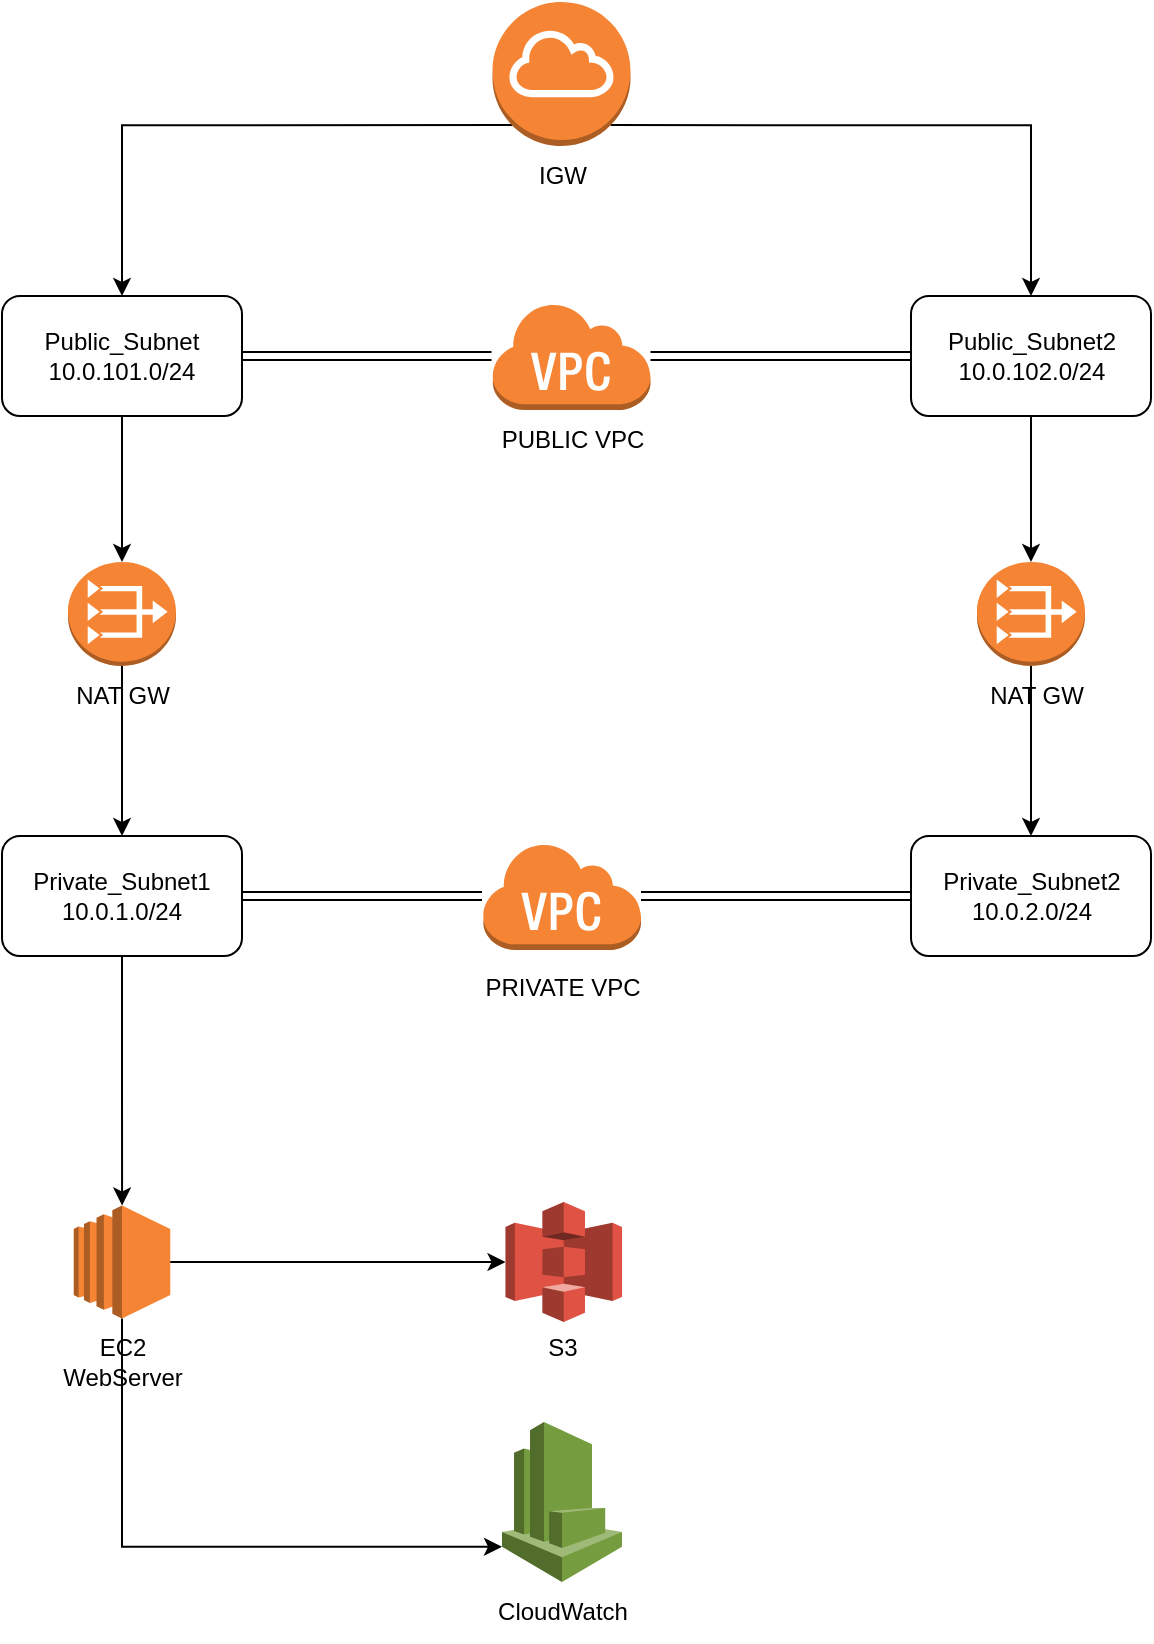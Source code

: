 <mxfile version="26.1.1">
  <diagram name="Página-1" id="Odm7TwpVm5W64g83-p_7">
    <mxGraphModel grid="1" page="1" gridSize="10" guides="1" tooltips="1" connect="1" arrows="1" fold="1" pageScale="1" pageWidth="827" pageHeight="1169" math="0" shadow="0">
      <root>
        <mxCell id="0" />
        <mxCell id="1" parent="0" />
        <mxCell id="Kuv2zokEB7GgPK0yxD3--23" style="edgeStyle=orthogonalEdgeStyle;rounded=0;orthogonalLoop=1;jettySize=auto;html=1;exitX=0.145;exitY=0.855;exitDx=0;exitDy=0;exitPerimeter=0;" edge="1" parent="1" source="Kuv2zokEB7GgPK0yxD3--1" target="Kuv2zokEB7GgPK0yxD3--13">
          <mxGeometry relative="1" as="geometry" />
        </mxCell>
        <mxCell id="Kuv2zokEB7GgPK0yxD3--24" style="edgeStyle=orthogonalEdgeStyle;rounded=0;orthogonalLoop=1;jettySize=auto;html=1;exitX=0.855;exitY=0.855;exitDx=0;exitDy=0;exitPerimeter=0;" edge="1" parent="1" source="Kuv2zokEB7GgPK0yxD3--1" target="Kuv2zokEB7GgPK0yxD3--14">
          <mxGeometry relative="1" as="geometry" />
        </mxCell>
        <mxCell id="Kuv2zokEB7GgPK0yxD3--1" value="" style="outlineConnect=0;dashed=0;verticalLabelPosition=bottom;verticalAlign=top;align=center;html=1;shape=mxgraph.aws3.internet_gateway;fillColor=#F58534;gradientColor=none;" vertex="1" parent="1">
          <mxGeometry x="365.25" width="69" height="72" as="geometry" />
        </mxCell>
        <mxCell id="Kuv2zokEB7GgPK0yxD3--2" value="" style="outlineConnect=0;dashed=0;verticalLabelPosition=bottom;verticalAlign=top;align=center;html=1;shape=mxgraph.aws3.virtual_private_cloud;fillColor=#F58534;gradientColor=none;" vertex="1" parent="1">
          <mxGeometry x="364.75" y="150" width="79.5" height="54" as="geometry" />
        </mxCell>
        <mxCell id="Kuv2zokEB7GgPK0yxD3--3" value="" style="outlineConnect=0;dashed=0;verticalLabelPosition=bottom;verticalAlign=top;align=center;html=1;shape=mxgraph.aws3.virtual_private_cloud;fillColor=#F58534;gradientColor=none;" vertex="1" parent="1">
          <mxGeometry x="360" y="420" width="79.5" height="54" as="geometry" />
        </mxCell>
        <mxCell id="Kuv2zokEB7GgPK0yxD3--4" value="PUBLIC VPC" style="text;html=1;align=center;verticalAlign=middle;resizable=0;points=[];autosize=1;strokeColor=none;fillColor=none;" vertex="1" parent="1">
          <mxGeometry x="359.5" y="204" width="90" height="30" as="geometry" />
        </mxCell>
        <mxCell id="Kuv2zokEB7GgPK0yxD3--7" value="PRIVATE VPC" style="text;html=1;align=center;verticalAlign=middle;resizable=0;points=[];autosize=1;strokeColor=none;fillColor=none;" vertex="1" parent="1">
          <mxGeometry x="349.75" y="478" width="100" height="30" as="geometry" />
        </mxCell>
        <mxCell id="Kuv2zokEB7GgPK0yxD3--8" value="IGW" style="text;html=1;align=center;verticalAlign=middle;resizable=0;points=[];autosize=1;strokeColor=none;fillColor=none;" vertex="1" parent="1">
          <mxGeometry x="374.75" y="72" width="50" height="30" as="geometry" />
        </mxCell>
        <mxCell id="Kuv2zokEB7GgPK0yxD3--25" style="edgeStyle=orthogonalEdgeStyle;rounded=0;orthogonalLoop=1;jettySize=auto;html=1;exitX=0.5;exitY=1;exitDx=0;exitDy=0;" edge="1" parent="1" source="Kuv2zokEB7GgPK0yxD3--13" target="Kuv2zokEB7GgPK0yxD3--19">
          <mxGeometry relative="1" as="geometry" />
        </mxCell>
        <mxCell id="Kuv2zokEB7GgPK0yxD3--29" style="edgeStyle=orthogonalEdgeStyle;rounded=0;orthogonalLoop=1;jettySize=auto;html=1;exitX=1;exitY=0.5;exitDx=0;exitDy=0;shape=link;" edge="1" parent="1" source="Kuv2zokEB7GgPK0yxD3--13" target="Kuv2zokEB7GgPK0yxD3--2">
          <mxGeometry relative="1" as="geometry" />
        </mxCell>
        <mxCell id="Kuv2zokEB7GgPK0yxD3--13" value="Public_Subnet&lt;br&gt;10.0.101.0/24" style="rounded=1;whiteSpace=wrap;html=1;" vertex="1" parent="1">
          <mxGeometry x="120" y="147" width="120" height="60" as="geometry" />
        </mxCell>
        <mxCell id="Kuv2zokEB7GgPK0yxD3--27" style="edgeStyle=orthogonalEdgeStyle;rounded=0;orthogonalLoop=1;jettySize=auto;html=1;exitX=0.5;exitY=1;exitDx=0;exitDy=0;" edge="1" parent="1" source="Kuv2zokEB7GgPK0yxD3--14" target="Kuv2zokEB7GgPK0yxD3--20">
          <mxGeometry relative="1" as="geometry" />
        </mxCell>
        <mxCell id="Kuv2zokEB7GgPK0yxD3--30" style="edgeStyle=orthogonalEdgeStyle;rounded=0;orthogonalLoop=1;jettySize=auto;html=1;shape=link;" edge="1" parent="1" source="Kuv2zokEB7GgPK0yxD3--14" target="Kuv2zokEB7GgPK0yxD3--2">
          <mxGeometry relative="1" as="geometry" />
        </mxCell>
        <mxCell id="Kuv2zokEB7GgPK0yxD3--14" value="Public_Subnet2&lt;br&gt;10.0.102.0/24" style="rounded=1;whiteSpace=wrap;html=1;" vertex="1" parent="1">
          <mxGeometry x="574.5" y="147" width="120" height="60" as="geometry" />
        </mxCell>
        <mxCell id="Kuv2zokEB7GgPK0yxD3--18" style="edgeStyle=orthogonalEdgeStyle;rounded=0;orthogonalLoop=1;jettySize=auto;html=1;shape=link;" edge="1" parent="1" source="Kuv2zokEB7GgPK0yxD3--15" target="Kuv2zokEB7GgPK0yxD3--3">
          <mxGeometry relative="1" as="geometry" />
        </mxCell>
        <mxCell id="Kuv2zokEB7GgPK0yxD3--15" value="Private_Subnet2&lt;br&gt;10.0.2.0/24" style="rounded=1;whiteSpace=wrap;html=1;" vertex="1" parent="1">
          <mxGeometry x="574.5" y="417" width="120" height="60" as="geometry" />
        </mxCell>
        <mxCell id="Kuv2zokEB7GgPK0yxD3--17" style="edgeStyle=orthogonalEdgeStyle;rounded=0;orthogonalLoop=1;jettySize=auto;html=1;exitX=1;exitY=0.5;exitDx=0;exitDy=0;shape=link;" edge="1" parent="1" source="Kuv2zokEB7GgPK0yxD3--16" target="Kuv2zokEB7GgPK0yxD3--3">
          <mxGeometry relative="1" as="geometry" />
        </mxCell>
        <mxCell id="Kuv2zokEB7GgPK0yxD3--34" style="edgeStyle=orthogonalEdgeStyle;rounded=0;orthogonalLoop=1;jettySize=auto;html=1;exitX=0.5;exitY=1;exitDx=0;exitDy=0;" edge="1" parent="1" source="Kuv2zokEB7GgPK0yxD3--16" target="Kuv2zokEB7GgPK0yxD3--31">
          <mxGeometry relative="1" as="geometry" />
        </mxCell>
        <mxCell id="Kuv2zokEB7GgPK0yxD3--16" value="Private_Subnet1&lt;br&gt;10.0.1.0/24" style="rounded=1;whiteSpace=wrap;html=1;" vertex="1" parent="1">
          <mxGeometry x="120" y="417" width="120" height="60" as="geometry" />
        </mxCell>
        <mxCell id="Kuv2zokEB7GgPK0yxD3--26" style="edgeStyle=orthogonalEdgeStyle;rounded=0;orthogonalLoop=1;jettySize=auto;html=1;exitX=0.5;exitY=1;exitDx=0;exitDy=0;exitPerimeter=0;" edge="1" parent="1" source="Kuv2zokEB7GgPK0yxD3--19" target="Kuv2zokEB7GgPK0yxD3--16">
          <mxGeometry relative="1" as="geometry" />
        </mxCell>
        <mxCell id="Kuv2zokEB7GgPK0yxD3--19" value="" style="outlineConnect=0;dashed=0;verticalLabelPosition=bottom;verticalAlign=top;align=center;html=1;shape=mxgraph.aws3.vpc_nat_gateway;fillColor=#F58534;gradientColor=none;" vertex="1" parent="1">
          <mxGeometry x="153" y="280" width="54" height="52" as="geometry" />
        </mxCell>
        <mxCell id="Kuv2zokEB7GgPK0yxD3--28" style="edgeStyle=orthogonalEdgeStyle;rounded=0;orthogonalLoop=1;jettySize=auto;html=1;exitX=0.5;exitY=1;exitDx=0;exitDy=0;exitPerimeter=0;" edge="1" parent="1" source="Kuv2zokEB7GgPK0yxD3--20" target="Kuv2zokEB7GgPK0yxD3--15">
          <mxGeometry relative="1" as="geometry" />
        </mxCell>
        <mxCell id="Kuv2zokEB7GgPK0yxD3--20" value="" style="outlineConnect=0;dashed=0;verticalLabelPosition=bottom;verticalAlign=top;align=center;html=1;shape=mxgraph.aws3.vpc_nat_gateway;fillColor=#F58534;gradientColor=none;" vertex="1" parent="1">
          <mxGeometry x="607.5" y="280" width="54" height="52" as="geometry" />
        </mxCell>
        <mxCell id="Kuv2zokEB7GgPK0yxD3--21" value="NAT GW" style="text;html=1;align=center;verticalAlign=middle;resizable=0;points=[];autosize=1;strokeColor=none;fillColor=none;" vertex="1" parent="1">
          <mxGeometry x="145" y="332" width="70" height="30" as="geometry" />
        </mxCell>
        <mxCell id="Kuv2zokEB7GgPK0yxD3--22" value="NAT GW" style="text;html=1;align=center;verticalAlign=middle;resizable=0;points=[];autosize=1;strokeColor=none;fillColor=none;" vertex="1" parent="1">
          <mxGeometry x="602" y="332" width="70" height="30" as="geometry" />
        </mxCell>
        <mxCell id="Kuv2zokEB7GgPK0yxD3--31" value="" style="outlineConnect=0;dashed=0;verticalLabelPosition=bottom;verticalAlign=top;align=center;html=1;shape=mxgraph.aws3.ec2;fillColor=#F58534;gradientColor=none;" vertex="1" parent="1">
          <mxGeometry x="155.88" y="601.75" width="48.25" height="56.5" as="geometry" />
        </mxCell>
        <mxCell id="Kuv2zokEB7GgPK0yxD3--32" value="" style="outlineConnect=0;dashed=0;verticalLabelPosition=bottom;verticalAlign=top;align=center;html=1;shape=mxgraph.aws3.s3;fillColor=#E05243;gradientColor=none;" vertex="1" parent="1">
          <mxGeometry x="371.75" y="600" width="58.25" height="60" as="geometry" />
        </mxCell>
        <mxCell id="Kuv2zokEB7GgPK0yxD3--33" value="" style="outlineConnect=0;dashed=0;verticalLabelPosition=bottom;verticalAlign=top;align=center;html=1;shape=mxgraph.aws3.cloudwatch;fillColor=#759C3E;gradientColor=none;" vertex="1" parent="1">
          <mxGeometry x="370" y="710" width="60" height="80" as="geometry" />
        </mxCell>
        <mxCell id="Kuv2zokEB7GgPK0yxD3--35" style="edgeStyle=orthogonalEdgeStyle;rounded=0;orthogonalLoop=1;jettySize=auto;html=1;entryX=0;entryY=0.5;entryDx=0;entryDy=0;entryPerimeter=0;" edge="1" parent="1" source="Kuv2zokEB7GgPK0yxD3--31" target="Kuv2zokEB7GgPK0yxD3--32">
          <mxGeometry relative="1" as="geometry" />
        </mxCell>
        <mxCell id="Kuv2zokEB7GgPK0yxD3--36" value="S3" style="text;html=1;align=center;verticalAlign=middle;resizable=0;points=[];autosize=1;strokeColor=none;fillColor=none;" vertex="1" parent="1">
          <mxGeometry x="379.75" y="658.25" width="40" height="30" as="geometry" />
        </mxCell>
        <mxCell id="Kuv2zokEB7GgPK0yxD3--37" style="edgeStyle=orthogonalEdgeStyle;rounded=0;orthogonalLoop=1;jettySize=auto;html=1;exitX=0.5;exitY=1;exitDx=0;exitDy=0;exitPerimeter=0;entryX=0;entryY=0.78;entryDx=0;entryDy=0;entryPerimeter=0;" edge="1" parent="1" source="Kuv2zokEB7GgPK0yxD3--31" target="Kuv2zokEB7GgPK0yxD3--33">
          <mxGeometry relative="1" as="geometry" />
        </mxCell>
        <mxCell id="Kuv2zokEB7GgPK0yxD3--38" value="CloudWatch" style="text;html=1;align=center;verticalAlign=middle;resizable=0;points=[];autosize=1;strokeColor=none;fillColor=none;" vertex="1" parent="1">
          <mxGeometry x="355" y="790" width="90" height="30" as="geometry" />
        </mxCell>
        <mxCell id="Kuv2zokEB7GgPK0yxD3--39" value="EC2&lt;br&gt;WebServer" style="text;html=1;align=center;verticalAlign=middle;resizable=0;points=[];autosize=1;strokeColor=none;fillColor=none;" vertex="1" parent="1">
          <mxGeometry x="140.01" y="660" width="80" height="40" as="geometry" />
        </mxCell>
      </root>
    </mxGraphModel>
  </diagram>
</mxfile>
